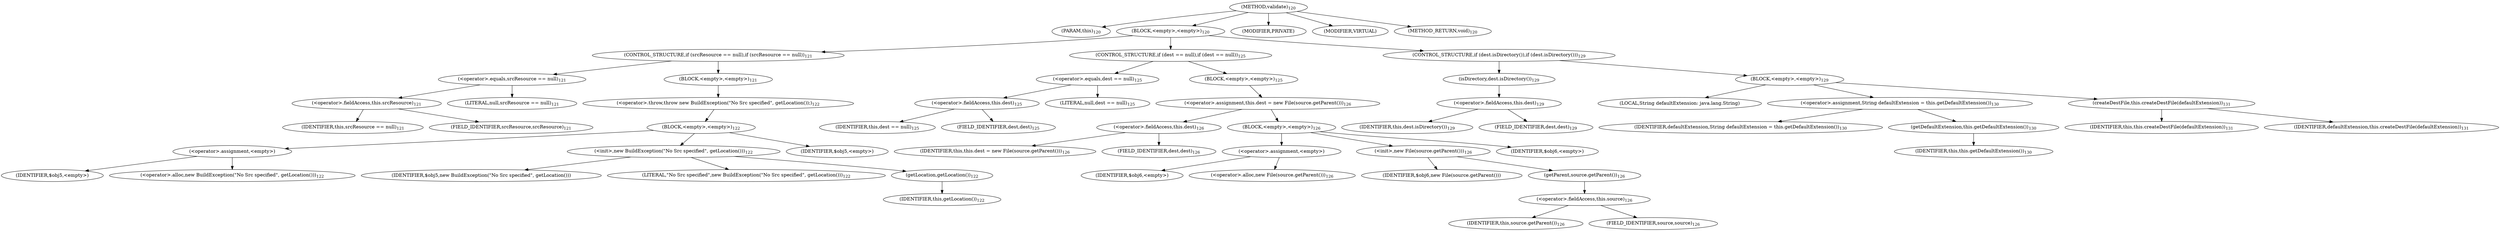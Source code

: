 digraph "validate" {  
"196" [label = <(METHOD,validate)<SUB>120</SUB>> ]
"20" [label = <(PARAM,this)<SUB>120</SUB>> ]
"197" [label = <(BLOCK,&lt;empty&gt;,&lt;empty&gt;)<SUB>120</SUB>> ]
"198" [label = <(CONTROL_STRUCTURE,if (srcResource == null),if (srcResource == null))<SUB>121</SUB>> ]
"199" [label = <(&lt;operator&gt;.equals,srcResource == null)<SUB>121</SUB>> ]
"200" [label = <(&lt;operator&gt;.fieldAccess,this.srcResource)<SUB>121</SUB>> ]
"201" [label = <(IDENTIFIER,this,srcResource == null)<SUB>121</SUB>> ]
"202" [label = <(FIELD_IDENTIFIER,srcResource,srcResource)<SUB>121</SUB>> ]
"203" [label = <(LITERAL,null,srcResource == null)<SUB>121</SUB>> ]
"204" [label = <(BLOCK,&lt;empty&gt;,&lt;empty&gt;)<SUB>121</SUB>> ]
"205" [label = <(&lt;operator&gt;.throw,throw new BuildException(&quot;No Src specified&quot;, getLocation());)<SUB>122</SUB>> ]
"206" [label = <(BLOCK,&lt;empty&gt;,&lt;empty&gt;)<SUB>122</SUB>> ]
"207" [label = <(&lt;operator&gt;.assignment,&lt;empty&gt;)> ]
"208" [label = <(IDENTIFIER,$obj5,&lt;empty&gt;)> ]
"209" [label = <(&lt;operator&gt;.alloc,new BuildException(&quot;No Src specified&quot;, getLocation()))<SUB>122</SUB>> ]
"210" [label = <(&lt;init&gt;,new BuildException(&quot;No Src specified&quot;, getLocation()))<SUB>122</SUB>> ]
"211" [label = <(IDENTIFIER,$obj5,new BuildException(&quot;No Src specified&quot;, getLocation()))> ]
"212" [label = <(LITERAL,&quot;No Src specified&quot;,new BuildException(&quot;No Src specified&quot;, getLocation()))<SUB>122</SUB>> ]
"213" [label = <(getLocation,getLocation())<SUB>122</SUB>> ]
"19" [label = <(IDENTIFIER,this,getLocation())<SUB>122</SUB>> ]
"214" [label = <(IDENTIFIER,$obj5,&lt;empty&gt;)> ]
"215" [label = <(CONTROL_STRUCTURE,if (dest == null),if (dest == null))<SUB>125</SUB>> ]
"216" [label = <(&lt;operator&gt;.equals,dest == null)<SUB>125</SUB>> ]
"217" [label = <(&lt;operator&gt;.fieldAccess,this.dest)<SUB>125</SUB>> ]
"218" [label = <(IDENTIFIER,this,dest == null)<SUB>125</SUB>> ]
"219" [label = <(FIELD_IDENTIFIER,dest,dest)<SUB>125</SUB>> ]
"220" [label = <(LITERAL,null,dest == null)<SUB>125</SUB>> ]
"221" [label = <(BLOCK,&lt;empty&gt;,&lt;empty&gt;)<SUB>125</SUB>> ]
"222" [label = <(&lt;operator&gt;.assignment,this.dest = new File(source.getParent()))<SUB>126</SUB>> ]
"223" [label = <(&lt;operator&gt;.fieldAccess,this.dest)<SUB>126</SUB>> ]
"224" [label = <(IDENTIFIER,this,this.dest = new File(source.getParent()))<SUB>126</SUB>> ]
"225" [label = <(FIELD_IDENTIFIER,dest,dest)<SUB>126</SUB>> ]
"226" [label = <(BLOCK,&lt;empty&gt;,&lt;empty&gt;)<SUB>126</SUB>> ]
"227" [label = <(&lt;operator&gt;.assignment,&lt;empty&gt;)> ]
"228" [label = <(IDENTIFIER,$obj6,&lt;empty&gt;)> ]
"229" [label = <(&lt;operator&gt;.alloc,new File(source.getParent()))<SUB>126</SUB>> ]
"230" [label = <(&lt;init&gt;,new File(source.getParent()))<SUB>126</SUB>> ]
"231" [label = <(IDENTIFIER,$obj6,new File(source.getParent()))> ]
"232" [label = <(getParent,source.getParent())<SUB>126</SUB>> ]
"233" [label = <(&lt;operator&gt;.fieldAccess,this.source)<SUB>126</SUB>> ]
"234" [label = <(IDENTIFIER,this,source.getParent())<SUB>126</SUB>> ]
"235" [label = <(FIELD_IDENTIFIER,source,source)<SUB>126</SUB>> ]
"236" [label = <(IDENTIFIER,$obj6,&lt;empty&gt;)> ]
"237" [label = <(CONTROL_STRUCTURE,if (dest.isDirectory()),if (dest.isDirectory()))<SUB>129</SUB>> ]
"238" [label = <(isDirectory,dest.isDirectory())<SUB>129</SUB>> ]
"239" [label = <(&lt;operator&gt;.fieldAccess,this.dest)<SUB>129</SUB>> ]
"240" [label = <(IDENTIFIER,this,dest.isDirectory())<SUB>129</SUB>> ]
"241" [label = <(FIELD_IDENTIFIER,dest,dest)<SUB>129</SUB>> ]
"242" [label = <(BLOCK,&lt;empty&gt;,&lt;empty&gt;)<SUB>129</SUB>> ]
"243" [label = <(LOCAL,String defaultExtension: java.lang.String)> ]
"244" [label = <(&lt;operator&gt;.assignment,String defaultExtension = this.getDefaultExtension())<SUB>130</SUB>> ]
"245" [label = <(IDENTIFIER,defaultExtension,String defaultExtension = this.getDefaultExtension())<SUB>130</SUB>> ]
"246" [label = <(getDefaultExtension,this.getDefaultExtension())<SUB>130</SUB>> ]
"21" [label = <(IDENTIFIER,this,this.getDefaultExtension())<SUB>130</SUB>> ]
"247" [label = <(createDestFile,this.createDestFile(defaultExtension))<SUB>131</SUB>> ]
"22" [label = <(IDENTIFIER,this,this.createDestFile(defaultExtension))<SUB>131</SUB>> ]
"248" [label = <(IDENTIFIER,defaultExtension,this.createDestFile(defaultExtension))<SUB>131</SUB>> ]
"249" [label = <(MODIFIER,PRIVATE)> ]
"250" [label = <(MODIFIER,VIRTUAL)> ]
"251" [label = <(METHOD_RETURN,void)<SUB>120</SUB>> ]
  "196" -> "20" 
  "196" -> "197" 
  "196" -> "249" 
  "196" -> "250" 
  "196" -> "251" 
  "197" -> "198" 
  "197" -> "215" 
  "197" -> "237" 
  "198" -> "199" 
  "198" -> "204" 
  "199" -> "200" 
  "199" -> "203" 
  "200" -> "201" 
  "200" -> "202" 
  "204" -> "205" 
  "205" -> "206" 
  "206" -> "207" 
  "206" -> "210" 
  "206" -> "214" 
  "207" -> "208" 
  "207" -> "209" 
  "210" -> "211" 
  "210" -> "212" 
  "210" -> "213" 
  "213" -> "19" 
  "215" -> "216" 
  "215" -> "221" 
  "216" -> "217" 
  "216" -> "220" 
  "217" -> "218" 
  "217" -> "219" 
  "221" -> "222" 
  "222" -> "223" 
  "222" -> "226" 
  "223" -> "224" 
  "223" -> "225" 
  "226" -> "227" 
  "226" -> "230" 
  "226" -> "236" 
  "227" -> "228" 
  "227" -> "229" 
  "230" -> "231" 
  "230" -> "232" 
  "232" -> "233" 
  "233" -> "234" 
  "233" -> "235" 
  "237" -> "238" 
  "237" -> "242" 
  "238" -> "239" 
  "239" -> "240" 
  "239" -> "241" 
  "242" -> "243" 
  "242" -> "244" 
  "242" -> "247" 
  "244" -> "245" 
  "244" -> "246" 
  "246" -> "21" 
  "247" -> "22" 
  "247" -> "248" 
}
